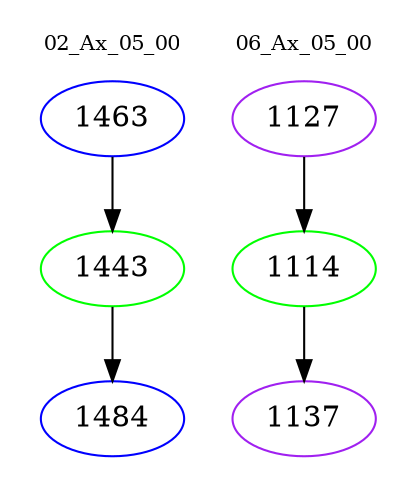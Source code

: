 digraph{
subgraph cluster_0 {
color = white
label = "02_Ax_05_00";
fontsize=10;
T0_1463 [label="1463", color="blue"]
T0_1463 -> T0_1443 [color="black"]
T0_1443 [label="1443", color="green"]
T0_1443 -> T0_1484 [color="black"]
T0_1484 [label="1484", color="blue"]
}
subgraph cluster_1 {
color = white
label = "06_Ax_05_00";
fontsize=10;
T1_1127 [label="1127", color="purple"]
T1_1127 -> T1_1114 [color="black"]
T1_1114 [label="1114", color="green"]
T1_1114 -> T1_1137 [color="black"]
T1_1137 [label="1137", color="purple"]
}
}

